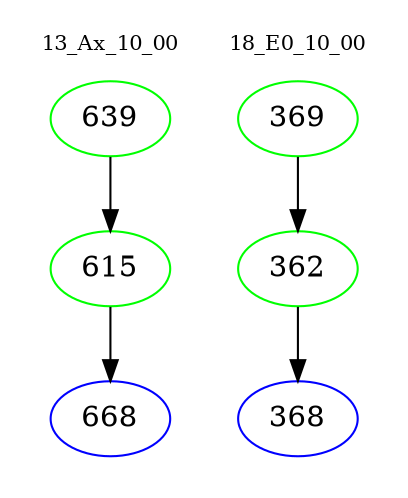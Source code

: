 digraph{
subgraph cluster_0 {
color = white
label = "13_Ax_10_00";
fontsize=10;
T0_639 [label="639", color="green"]
T0_639 -> T0_615 [color="black"]
T0_615 [label="615", color="green"]
T0_615 -> T0_668 [color="black"]
T0_668 [label="668", color="blue"]
}
subgraph cluster_1 {
color = white
label = "18_E0_10_00";
fontsize=10;
T1_369 [label="369", color="green"]
T1_369 -> T1_362 [color="black"]
T1_362 [label="362", color="green"]
T1_362 -> T1_368 [color="black"]
T1_368 [label="368", color="blue"]
}
}

